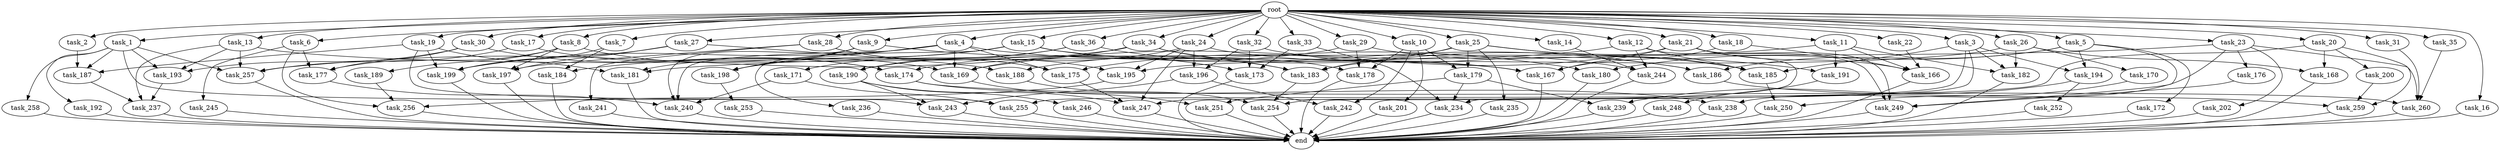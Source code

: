 digraph G {
  root [size="0.000000"];
  task_1 [size="1.024000"];
  task_2 [size="1.024000"];
  task_3 [size="1.024000"];
  task_4 [size="1.024000"];
  task_5 [size="1.024000"];
  task_6 [size="1.024000"];
  task_7 [size="1.024000"];
  task_8 [size="1.024000"];
  task_9 [size="1.024000"];
  task_10 [size="1.024000"];
  task_11 [size="1.024000"];
  task_12 [size="1.024000"];
  task_13 [size="1.024000"];
  task_14 [size="1.024000"];
  task_15 [size="1.024000"];
  task_16 [size="1.024000"];
  task_17 [size="1.024000"];
  task_18 [size="1.024000"];
  task_19 [size="1.024000"];
  task_20 [size="1.024000"];
  task_21 [size="1.024000"];
  task_22 [size="1.024000"];
  task_23 [size="1.024000"];
  task_24 [size="1.024000"];
  task_25 [size="1.024000"];
  task_26 [size="1.024000"];
  task_27 [size="1.024000"];
  task_28 [size="1.024000"];
  task_29 [size="1.024000"];
  task_30 [size="1.024000"];
  task_31 [size="1.024000"];
  task_32 [size="1.024000"];
  task_33 [size="1.024000"];
  task_34 [size="1.024000"];
  task_35 [size="1.024000"];
  task_36 [size="1.024000"];
  task_166 [size="2250562863.104000"];
  task_167 [size="953482739.712000"];
  task_168 [size="635655159.808000"];
  task_169 [size="1125281431.552000"];
  task_170 [size="420906795.008000"];
  task_171 [size="77309411.328000"];
  task_172 [size="858993459.200000"];
  task_173 [size="1554778161.152000"];
  task_174 [size="1314259992.576000"];
  task_175 [size="712964571.136000"];
  task_176 [size="420906795.008000"];
  task_177 [size="1005022347.264000"];
  task_178 [size="970662608.896000"];
  task_179 [size="343597383.680000"];
  task_180 [size="936302870.528000"];
  task_181 [size="1425929142.272000"];
  task_182 [size="1279900254.208000"];
  task_183 [size="1795296329.728000"];
  task_184 [size="1554778161.152000"];
  task_185 [size="1898375544.832000"];
  task_186 [size="2267742732.288000"];
  task_187 [size="1047972020.224000"];
  task_188 [size="343597383.680000"];
  task_189 [size="549755813.888000"];
  task_190 [size="936302870.528000"];
  task_191 [size="858993459.200000"];
  task_192 [size="214748364.800000"];
  task_193 [size="283467841.536000"];
  task_194 [size="1168231104.512000"];
  task_195 [size="1494648619.008000"];
  task_196 [size="1408749273.088000"];
  task_197 [size="798863917.056000"];
  task_198 [size="1245540515.840000"];
  task_199 [size="1503238553.600000"];
  task_200 [size="214748364.800000"];
  task_201 [size="34359738.368000"];
  task_202 [size="420906795.008000"];
  task_234 [size="1554778161.152000"];
  task_235 [size="309237645.312000"];
  task_236 [size="858993459.200000"];
  task_237 [size="764504178.688000"];
  task_238 [size="730144440.320000"];
  task_239 [size="627065225.216000"];
  task_240 [size="841813590.016000"];
  task_241 [size="214748364.800000"];
  task_242 [size="68719476.736000"];
  task_243 [size="670014898.176000"];
  task_244 [size="1314259992.576000"];
  task_245 [size="420906795.008000"];
  task_246 [size="420906795.008000"];
  task_247 [size="1838246002.688000"];
  task_248 [size="137438953.472000"];
  task_249 [size="2250562863.104000"];
  task_250 [size="730144440.320000"];
  task_251 [size="858993459.200000"];
  task_252 [size="77309411.328000"];
  task_253 [size="34359738.368000"];
  task_254 [size="1151051235.328000"];
  task_255 [size="1331439861.760000"];
  task_256 [size="532575944.704000"];
  task_257 [size="747324309.504000"];
  task_258 [size="214748364.800000"];
  task_259 [size="558345748.480000"];
  task_260 [size="1022202216.448000"];
  end [size="0.000000"];

  root -> task_1 [size="1.000000"];
  root -> task_2 [size="1.000000"];
  root -> task_3 [size="1.000000"];
  root -> task_4 [size="1.000000"];
  root -> task_5 [size="1.000000"];
  root -> task_6 [size="1.000000"];
  root -> task_7 [size="1.000000"];
  root -> task_8 [size="1.000000"];
  root -> task_9 [size="1.000000"];
  root -> task_10 [size="1.000000"];
  root -> task_11 [size="1.000000"];
  root -> task_12 [size="1.000000"];
  root -> task_13 [size="1.000000"];
  root -> task_14 [size="1.000000"];
  root -> task_15 [size="1.000000"];
  root -> task_16 [size="1.000000"];
  root -> task_17 [size="1.000000"];
  root -> task_18 [size="1.000000"];
  root -> task_19 [size="1.000000"];
  root -> task_20 [size="1.000000"];
  root -> task_21 [size="1.000000"];
  root -> task_22 [size="1.000000"];
  root -> task_23 [size="1.000000"];
  root -> task_24 [size="1.000000"];
  root -> task_25 [size="1.000000"];
  root -> task_26 [size="1.000000"];
  root -> task_27 [size="1.000000"];
  root -> task_28 [size="1.000000"];
  root -> task_29 [size="1.000000"];
  root -> task_30 [size="1.000000"];
  root -> task_31 [size="1.000000"];
  root -> task_32 [size="1.000000"];
  root -> task_33 [size="1.000000"];
  root -> task_34 [size="1.000000"];
  root -> task_35 [size="1.000000"];
  root -> task_36 [size="1.000000"];
  task_1 -> task_187 [size="209715200.000000"];
  task_1 -> task_192 [size="209715200.000000"];
  task_1 -> task_193 [size="209715200.000000"];
  task_1 -> task_243 [size="209715200.000000"];
  task_1 -> task_257 [size="209715200.000000"];
  task_1 -> task_258 [size="209715200.000000"];
  task_2 -> task_187 [size="134217728.000000"];
  task_3 -> task_182 [size="301989888.000000"];
  task_3 -> task_185 [size="301989888.000000"];
  task_3 -> task_194 [size="301989888.000000"];
  task_3 -> task_234 [size="301989888.000000"];
  task_3 -> task_254 [size="301989888.000000"];
  task_4 -> task_169 [size="75497472.000000"];
  task_4 -> task_175 [size="75497472.000000"];
  task_4 -> task_180 [size="75497472.000000"];
  task_4 -> task_198 [size="75497472.000000"];
  task_4 -> task_199 [size="75497472.000000"];
  task_4 -> task_240 [size="75497472.000000"];
  task_5 -> task_172 [size="838860800.000000"];
  task_5 -> task_180 [size="838860800.000000"];
  task_5 -> task_186 [size="838860800.000000"];
  task_5 -> task_194 [size="838860800.000000"];
  task_5 -> task_249 [size="838860800.000000"];
  task_6 -> task_177 [size="411041792.000000"];
  task_6 -> task_245 [size="411041792.000000"];
  task_6 -> task_256 [size="411041792.000000"];
  task_7 -> task_184 [size="679477248.000000"];
  task_7 -> task_199 [size="679477248.000000"];
  task_8 -> task_169 [size="536870912.000000"];
  task_8 -> task_177 [size="536870912.000000"];
  task_8 -> task_189 [size="536870912.000000"];
  task_8 -> task_197 [size="536870912.000000"];
  task_9 -> task_173 [size="301989888.000000"];
  task_9 -> task_181 [size="301989888.000000"];
  task_9 -> task_198 [size="301989888.000000"];
  task_9 -> task_240 [size="301989888.000000"];
  task_10 -> task_178 [size="33554432.000000"];
  task_10 -> task_179 [size="33554432.000000"];
  task_10 -> task_201 [size="33554432.000000"];
  task_10 -> task_242 [size="33554432.000000"];
  task_11 -> task_166 [size="536870912.000000"];
  task_11 -> task_182 [size="536870912.000000"];
  task_11 -> task_183 [size="536870912.000000"];
  task_11 -> task_191 [size="536870912.000000"];
  task_12 -> task_169 [size="411041792.000000"];
  task_12 -> task_185 [size="411041792.000000"];
  task_12 -> task_244 [size="411041792.000000"];
  task_12 -> task_249 [size="411041792.000000"];
  task_13 -> task_167 [size="33554432.000000"];
  task_13 -> task_193 [size="33554432.000000"];
  task_13 -> task_237 [size="33554432.000000"];
  task_13 -> task_257 [size="33554432.000000"];
  task_14 -> task_244 [size="33554432.000000"];
  task_15 -> task_183 [size="838860800.000000"];
  task_15 -> task_184 [size="838860800.000000"];
  task_15 -> task_186 [size="838860800.000000"];
  task_15 -> task_198 [size="838860800.000000"];
  task_15 -> task_236 [size="838860800.000000"];
  task_16 -> end [size="1.000000"];
  task_17 -> task_174 [size="411041792.000000"];
  task_17 -> task_257 [size="411041792.000000"];
  task_18 -> task_166 [size="411041792.000000"];
  task_18 -> task_167 [size="411041792.000000"];
  task_19 -> task_181 [size="679477248.000000"];
  task_19 -> task_187 [size="679477248.000000"];
  task_19 -> task_199 [size="679477248.000000"];
  task_19 -> task_255 [size="679477248.000000"];
  task_20 -> task_168 [size="209715200.000000"];
  task_20 -> task_200 [size="209715200.000000"];
  task_20 -> task_255 [size="209715200.000000"];
  task_20 -> task_259 [size="209715200.000000"];
  task_21 -> task_166 [size="411041792.000000"];
  task_21 -> task_167 [size="411041792.000000"];
  task_21 -> task_175 [size="411041792.000000"];
  task_21 -> task_247 [size="411041792.000000"];
  task_21 -> task_249 [size="411041792.000000"];
  task_22 -> task_166 [size="838860800.000000"];
  task_23 -> task_176 [size="411041792.000000"];
  task_23 -> task_181 [size="411041792.000000"];
  task_23 -> task_202 [size="411041792.000000"];
  task_23 -> task_238 [size="411041792.000000"];
  task_23 -> task_260 [size="411041792.000000"];
  task_24 -> task_190 [size="838860800.000000"];
  task_24 -> task_195 [size="838860800.000000"];
  task_24 -> task_196 [size="838860800.000000"];
  task_24 -> task_244 [size="838860800.000000"];
  task_24 -> task_247 [size="838860800.000000"];
  task_25 -> task_179 [size="301989888.000000"];
  task_25 -> task_183 [size="301989888.000000"];
  task_25 -> task_185 [size="301989888.000000"];
  task_25 -> task_188 [size="301989888.000000"];
  task_25 -> task_191 [size="301989888.000000"];
  task_25 -> task_235 [size="301989888.000000"];
  task_26 -> task_168 [size="411041792.000000"];
  task_26 -> task_170 [size="411041792.000000"];
  task_26 -> task_182 [size="411041792.000000"];
  task_26 -> task_195 [size="411041792.000000"];
  task_27 -> task_188 [size="33554432.000000"];
  task_27 -> task_197 [size="33554432.000000"];
  task_27 -> task_199 [size="33554432.000000"];
  task_28 -> task_175 [size="209715200.000000"];
  task_28 -> task_195 [size="209715200.000000"];
  task_28 -> task_197 [size="209715200.000000"];
  task_28 -> task_241 [size="209715200.000000"];
  task_29 -> task_174 [size="838860800.000000"];
  task_29 -> task_178 [size="838860800.000000"];
  task_29 -> task_185 [size="838860800.000000"];
  task_30 -> task_174 [size="33554432.000000"];
  task_30 -> task_177 [size="33554432.000000"];
  task_30 -> task_193 [size="33554432.000000"];
  task_31 -> task_260 [size="75497472.000000"];
  task_32 -> task_173 [size="536870912.000000"];
  task_32 -> task_186 [size="536870912.000000"];
  task_32 -> task_196 [size="536870912.000000"];
  task_33 -> task_173 [size="679477248.000000"];
  task_33 -> task_234 [size="679477248.000000"];
  task_34 -> task_167 [size="75497472.000000"];
  task_34 -> task_169 [size="75497472.000000"];
  task_34 -> task_178 [size="75497472.000000"];
  task_34 -> task_257 [size="75497472.000000"];
  task_35 -> task_260 [size="209715200.000000"];
  task_36 -> task_171 [size="75497472.000000"];
  task_36 -> task_183 [size="75497472.000000"];
  task_36 -> task_190 [size="75497472.000000"];
  task_166 -> end [size="1.000000"];
  task_167 -> end [size="1.000000"];
  task_168 -> end [size="1.000000"];
  task_169 -> task_251 [size="301989888.000000"];
  task_170 -> task_250 [size="33554432.000000"];
  task_171 -> task_240 [size="411041792.000000"];
  task_171 -> task_255 [size="411041792.000000"];
  task_172 -> end [size="1.000000"];
  task_173 -> end [size="1.000000"];
  task_174 -> task_238 [size="301989888.000000"];
  task_174 -> task_260 [size="301989888.000000"];
  task_175 -> task_247 [size="134217728.000000"];
  task_176 -> task_249 [size="536870912.000000"];
  task_177 -> task_240 [size="33554432.000000"];
  task_178 -> end [size="1.000000"];
  task_179 -> task_234 [size="536870912.000000"];
  task_179 -> task_239 [size="536870912.000000"];
  task_179 -> task_251 [size="536870912.000000"];
  task_180 -> end [size="1.000000"];
  task_181 -> end [size="1.000000"];
  task_182 -> end [size="1.000000"];
  task_183 -> task_254 [size="411041792.000000"];
  task_184 -> end [size="1.000000"];
  task_185 -> task_250 [size="679477248.000000"];
  task_186 -> task_259 [size="301989888.000000"];
  task_187 -> task_237 [size="679477248.000000"];
  task_188 -> task_254 [size="411041792.000000"];
  task_189 -> task_256 [size="75497472.000000"];
  task_190 -> task_243 [size="411041792.000000"];
  task_190 -> task_246 [size="411041792.000000"];
  task_190 -> task_247 [size="411041792.000000"];
  task_191 -> task_248 [size="134217728.000000"];
  task_192 -> end [size="1.000000"];
  task_193 -> task_237 [size="33554432.000000"];
  task_194 -> task_239 [size="75497472.000000"];
  task_194 -> task_252 [size="75497472.000000"];
  task_195 -> task_256 [size="33554432.000000"];
  task_196 -> task_242 [size="33554432.000000"];
  task_196 -> task_243 [size="33554432.000000"];
  task_197 -> end [size="1.000000"];
  task_198 -> task_253 [size="33554432.000000"];
  task_199 -> end [size="1.000000"];
  task_200 -> task_259 [size="33554432.000000"];
  task_201 -> end [size="1.000000"];
  task_202 -> end [size="1.000000"];
  task_234 -> end [size="1.000000"];
  task_235 -> end [size="1.000000"];
  task_236 -> end [size="1.000000"];
  task_237 -> end [size="1.000000"];
  task_238 -> end [size="1.000000"];
  task_239 -> end [size="1.000000"];
  task_240 -> end [size="1.000000"];
  task_241 -> end [size="1.000000"];
  task_242 -> end [size="1.000000"];
  task_243 -> end [size="1.000000"];
  task_244 -> end [size="1.000000"];
  task_245 -> end [size="1.000000"];
  task_246 -> end [size="1.000000"];
  task_247 -> end [size="1.000000"];
  task_248 -> end [size="1.000000"];
  task_249 -> end [size="1.000000"];
  task_250 -> end [size="1.000000"];
  task_251 -> end [size="1.000000"];
  task_252 -> end [size="1.000000"];
  task_253 -> end [size="1.000000"];
  task_254 -> end [size="1.000000"];
  task_255 -> end [size="1.000000"];
  task_256 -> end [size="1.000000"];
  task_257 -> end [size="1.000000"];
  task_258 -> end [size="1.000000"];
  task_259 -> end [size="1.000000"];
  task_260 -> end [size="1.000000"];
}
